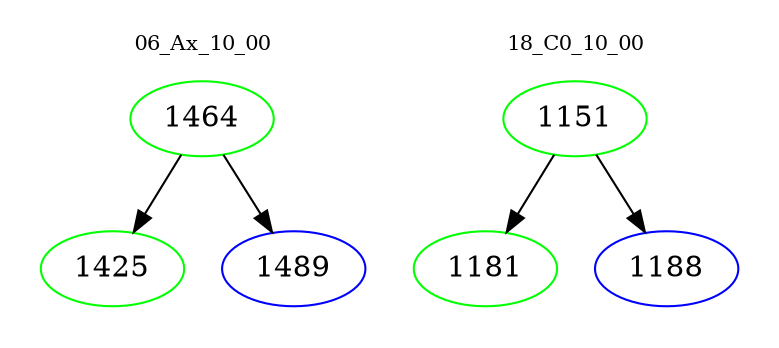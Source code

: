 digraph{
subgraph cluster_0 {
color = white
label = "06_Ax_10_00";
fontsize=10;
T0_1464 [label="1464", color="green"]
T0_1464 -> T0_1425 [color="black"]
T0_1425 [label="1425", color="green"]
T0_1464 -> T0_1489 [color="black"]
T0_1489 [label="1489", color="blue"]
}
subgraph cluster_1 {
color = white
label = "18_C0_10_00";
fontsize=10;
T1_1151 [label="1151", color="green"]
T1_1151 -> T1_1181 [color="black"]
T1_1181 [label="1181", color="green"]
T1_1151 -> T1_1188 [color="black"]
T1_1188 [label="1188", color="blue"]
}
}
